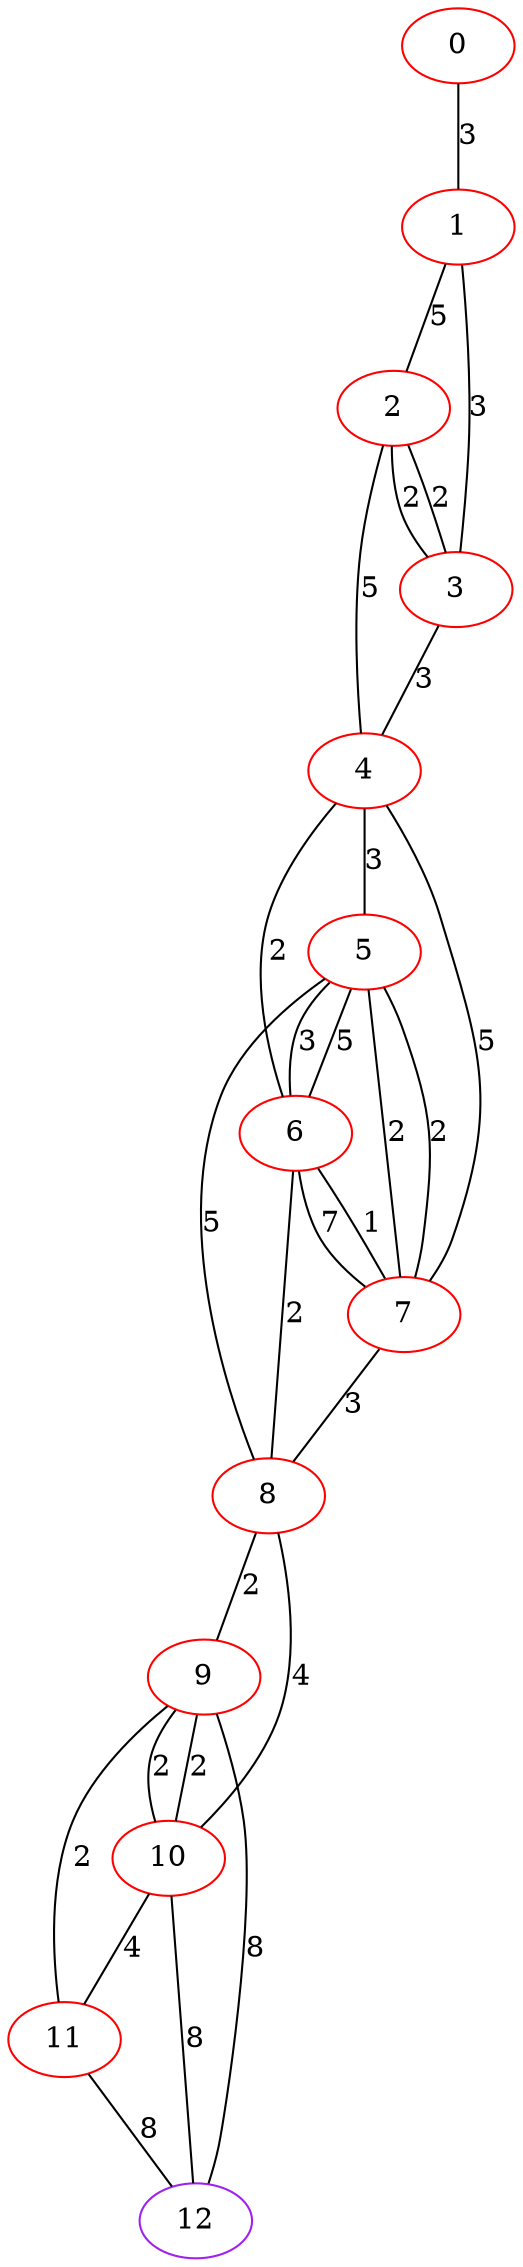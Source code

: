 graph "" {
0 [color=red, weight=1];
1 [color=red, weight=1];
2 [color=red, weight=1];
3 [color=red, weight=1];
4 [color=red, weight=1];
5 [color=red, weight=1];
6 [color=red, weight=1];
7 [color=red, weight=1];
8 [color=red, weight=1];
9 [color=red, weight=1];
10 [color=red, weight=1];
11 [color=red, weight=1];
12 [color=purple, weight=4];
0 -- 1  [key=0, label=3];
1 -- 2  [key=0, label=5];
1 -- 3  [key=0, label=3];
2 -- 3  [key=0, label=2];
2 -- 3  [key=1, label=2];
2 -- 4  [key=0, label=5];
3 -- 4  [key=0, label=3];
4 -- 5  [key=0, label=3];
4 -- 6  [key=0, label=2];
4 -- 7  [key=0, label=5];
5 -- 8  [key=0, label=5];
5 -- 6  [key=0, label=3];
5 -- 6  [key=1, label=5];
5 -- 7  [key=0, label=2];
5 -- 7  [key=1, label=2];
6 -- 8  [key=0, label=2];
6 -- 7  [key=0, label=1];
6 -- 7  [key=1, label=7];
7 -- 8  [key=0, label=3];
8 -- 9  [key=0, label=2];
8 -- 10  [key=0, label=4];
9 -- 10  [key=0, label=2];
9 -- 10  [key=1, label=2];
9 -- 11  [key=0, label=2];
9 -- 12  [key=0, label=8];
10 -- 11  [key=0, label=4];
10 -- 12  [key=0, label=8];
11 -- 12  [key=0, label=8];
}
